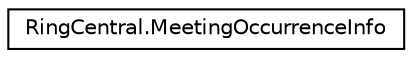 digraph "Graphical Class Hierarchy"
{
 // LATEX_PDF_SIZE
  edge [fontname="Helvetica",fontsize="10",labelfontname="Helvetica",labelfontsize="10"];
  node [fontname="Helvetica",fontsize="10",shape=record];
  rankdir="LR";
  Node0 [label="RingCentral.MeetingOccurrenceInfo",height=0.2,width=0.4,color="black", fillcolor="white", style="filled",URL="$classRingCentral_1_1MeetingOccurrenceInfo.html",tooltip=" "];
}
